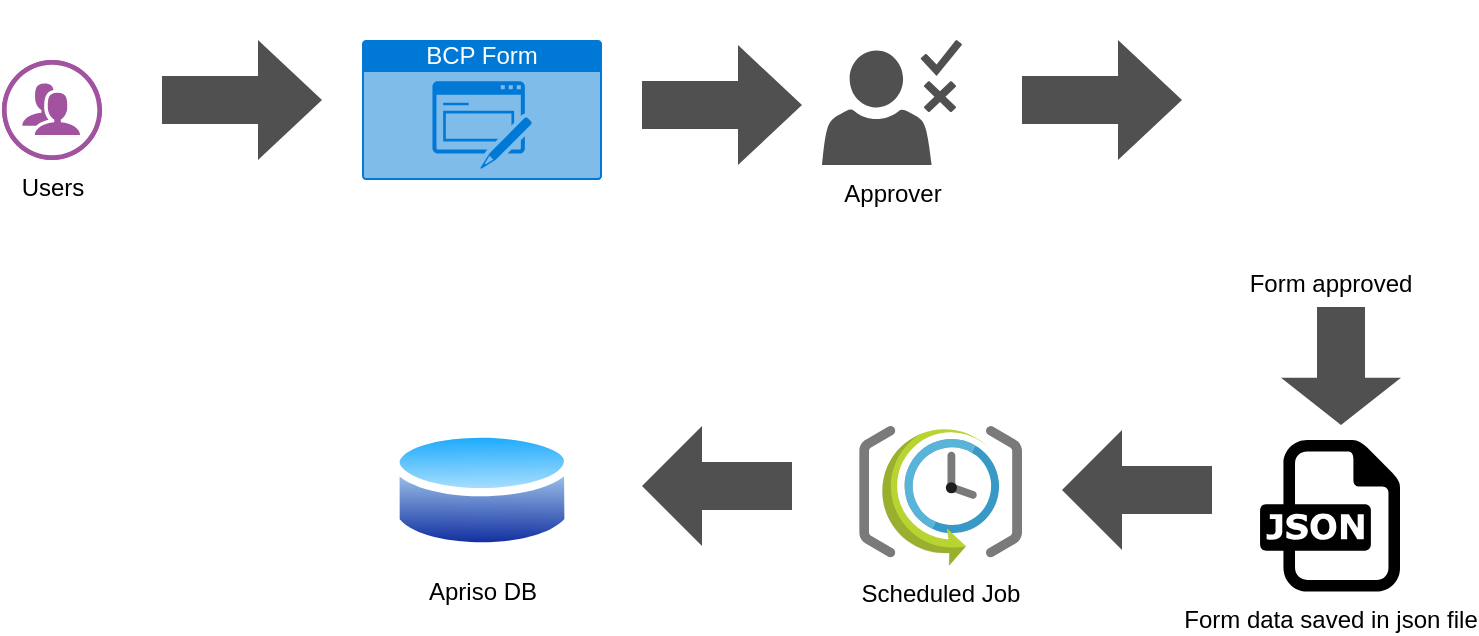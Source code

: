<mxfile version="26.0.10">
  <diagram name="Page-1" id="nBhH25VhKMmMvL3l0HT1">
    <mxGraphModel dx="1426" dy="781" grid="1" gridSize="10" guides="1" tooltips="1" connect="1" arrows="1" fold="1" page="1" pageScale="1" pageWidth="1169" pageHeight="827" math="0" shadow="0">
      <root>
        <mxCell id="0" />
        <mxCell id="1" parent="0" />
        <mxCell id="TdxjPuL3g79mjsh6RT93-1" value="Users" style="verticalLabelPosition=bottom;sketch=0;html=1;fillColor=#A153A0;strokeColor=#ffffff;verticalAlign=top;align=center;points=[[0,0.5,0],[0.125,0.25,0],[0.25,0,0],[0.5,0,0],[0.75,0,0],[0.875,0.25,0],[1,0.5,0],[0.875,0.75,0],[0.75,1,0],[0.5,1,0],[0.125,0.75,0]];pointerEvents=1;shape=mxgraph.cisco_safe.compositeIcon;bgIcon=ellipse;resIcon=mxgraph.cisco_safe.design.users;" vertex="1" parent="1">
          <mxGeometry x="60" y="160" width="50" height="50" as="geometry" />
        </mxCell>
        <mxCell id="TdxjPuL3g79mjsh6RT93-2" value="BCP Form" style="html=1;whiteSpace=wrap;strokeColor=none;fillColor=#0079D6;labelPosition=center;verticalLabelPosition=middle;verticalAlign=top;align=center;fontSize=12;outlineConnect=0;spacingTop=-6;fontColor=#FFFFFF;sketch=0;shape=mxgraph.sitemap.form;" vertex="1" parent="1">
          <mxGeometry x="240" y="150" width="120" height="70" as="geometry" />
        </mxCell>
        <mxCell id="TdxjPuL3g79mjsh6RT93-4" value="Approver" style="sketch=0;pointerEvents=1;shadow=0;dashed=0;html=1;strokeColor=none;fillColor=#505050;labelPosition=center;verticalLabelPosition=bottom;verticalAlign=top;outlineConnect=0;align=center;shape=mxgraph.office.users.approver;" vertex="1" parent="1">
          <mxGeometry x="470" y="150" width="70" height="62.5" as="geometry" />
        </mxCell>
        <mxCell id="TdxjPuL3g79mjsh6RT93-6" value="Form approved" style="shape=image;html=1;verticalAlign=top;verticalLabelPosition=bottom;labelBackgroundColor=#ffffff;imageAspect=0;aspect=fixed;image=https://cdn3.iconfinder.com/data/icons/ballicons-reloaded-free/512/icon-91-128.png" vertex="1" parent="1">
          <mxGeometry x="660" y="130" width="128" height="128" as="geometry" />
        </mxCell>
        <mxCell id="TdxjPuL3g79mjsh6RT93-7" value="" style="shape=singleArrow;whiteSpace=wrap;html=1;arrowWidth=0.4;arrowSize=0.4;verticalAlign=top;fillColor=#505050;strokeColor=none;sketch=0;pointerEvents=1;shadow=0;dashed=0;rotation=90;" vertex="1" parent="1">
          <mxGeometry x="700" y="283" width="59" height="60" as="geometry" />
        </mxCell>
        <mxCell id="TdxjPuL3g79mjsh6RT93-9" value="" style="shape=singleArrow;whiteSpace=wrap;html=1;arrowWidth=0.4;arrowSize=0.4;verticalAlign=top;fillColor=#505050;strokeColor=none;sketch=0;pointerEvents=1;shadow=0;dashed=0;" vertex="1" parent="1">
          <mxGeometry x="380" y="152.5" width="80" height="60" as="geometry" />
        </mxCell>
        <mxCell id="TdxjPuL3g79mjsh6RT93-10" value="" style="shape=singleArrow;whiteSpace=wrap;html=1;arrowWidth=0.4;arrowSize=0.4;verticalAlign=top;fillColor=#505050;strokeColor=none;sketch=0;pointerEvents=1;shadow=0;dashed=0;" vertex="1" parent="1">
          <mxGeometry x="140" y="150" width="80" height="60" as="geometry" />
        </mxCell>
        <mxCell id="TdxjPuL3g79mjsh6RT93-11" value="Form data saved in json file" style="dashed=0;outlineConnect=0;html=1;align=center;labelPosition=center;verticalLabelPosition=bottom;verticalAlign=top;shape=mxgraph.weblogos.json" vertex="1" parent="1">
          <mxGeometry x="689" y="350" width="70" height="75.8" as="geometry" />
        </mxCell>
        <mxCell id="TdxjPuL3g79mjsh6RT93-13" value="" style="shape=singleArrow;whiteSpace=wrap;html=1;arrowWidth=0.4;arrowSize=0.4;verticalAlign=top;fillColor=#505050;strokeColor=none;sketch=0;pointerEvents=1;shadow=0;dashed=0;" vertex="1" parent="1">
          <mxGeometry x="570" y="150" width="80" height="60" as="geometry" />
        </mxCell>
        <mxCell id="TdxjPuL3g79mjsh6RT93-14" value="Scheduled Job" style="image;sketch=0;aspect=fixed;html=1;points=[];align=center;fontSize=12;image=img/lib/mscae/SchedulerJobCollection.svg;" vertex="1" parent="1">
          <mxGeometry x="488.6" y="343" width="81.4" height="70" as="geometry" />
        </mxCell>
        <mxCell id="TdxjPuL3g79mjsh6RT93-17" value="" style="shape=singleArrow;whiteSpace=wrap;html=1;arrowWidth=0.4;arrowSize=0.4;verticalAlign=top;fillColor=#505050;strokeColor=none;sketch=0;pointerEvents=1;shadow=0;dashed=0;rotation=-180;" vertex="1" parent="1">
          <mxGeometry x="590" y="345" width="75" height="60" as="geometry" />
        </mxCell>
        <mxCell id="TdxjPuL3g79mjsh6RT93-18" value="Apriso DB" style="image;aspect=fixed;perimeter=ellipsePerimeter;html=1;align=center;shadow=0;dashed=0;spacingTop=3;image=img/lib/active_directory/database.svg;" vertex="1" parent="1">
          <mxGeometry x="254.73" y="341.5" width="90.54" height="67" as="geometry" />
        </mxCell>
        <mxCell id="TdxjPuL3g79mjsh6RT93-21" value="" style="shape=singleArrow;whiteSpace=wrap;html=1;arrowWidth=0.4;arrowSize=0.4;verticalAlign=top;fillColor=#505050;strokeColor=none;sketch=0;pointerEvents=1;shadow=0;dashed=0;rotation=-180;" vertex="1" parent="1">
          <mxGeometry x="380" y="343" width="75" height="60" as="geometry" />
        </mxCell>
      </root>
    </mxGraphModel>
  </diagram>
</mxfile>
